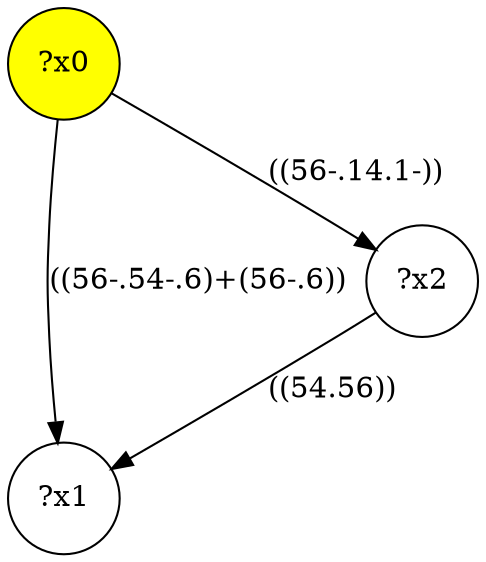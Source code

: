 digraph g {
	x0 [fillcolor="yellow", style="filled," shape=circle, label="?x0"];
	x1 [shape=circle, label="?x1"];
	x0 -> x1 [label="((56-.54-.6)+(56-.6))"];
	x2 [shape=circle, label="?x2"];
	x0 -> x2 [label="((56-.14.1-))"];
	x2 -> x1 [label="((54.56))"];
}
